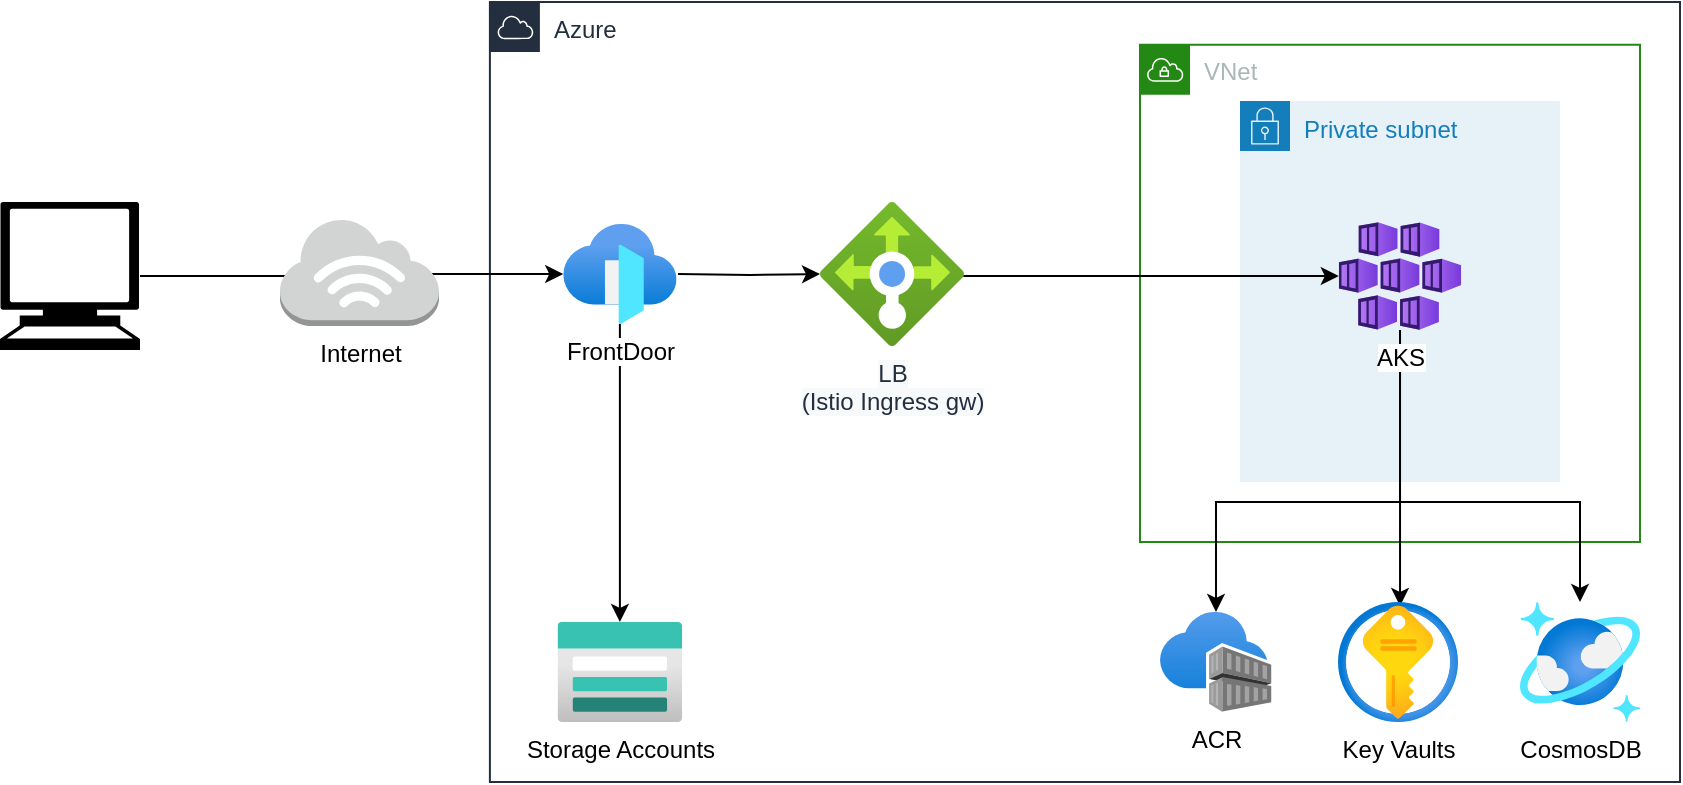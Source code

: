<mxfile pages="7">
    <diagram id="6hGFLwfOUW9BJ-s0fimq" name="全体像">
        <mxGraphModel dx="1512" dy="1682" grid="1" gridSize="10" guides="1" tooltips="1" connect="1" arrows="1" fold="1" page="1" pageScale="1" pageWidth="827" pageHeight="1169" math="0" shadow="0">
            <root>
                <mxCell id="0"/>
                <mxCell id="1" parent="0"/>
                <mxCell id="107" value="Azure" style="points=[[0,0],[0.25,0],[0.5,0],[0.75,0],[1,0],[1,0.25],[1,0.5],[1,0.75],[1,1],[0.75,1],[0.5,1],[0.25,1],[0,1],[0,0.75],[0,0.5],[0,0.25]];outlineConnect=0;gradientColor=none;html=1;whiteSpace=wrap;fontSize=12;fontStyle=0;shape=mxgraph.aws4.group;grIcon=mxgraph.aws4.group_aws_cloud;strokeColor=#232F3E;fillColor=none;verticalAlign=top;align=left;spacingLeft=30;fontColor=#232F3E;dashed=0;" vertex="1" parent="1">
                    <mxGeometry x="944.95" y="-740" width="595.05" height="390" as="geometry"/>
                </mxCell>
                <mxCell id="25" value="VNet" style="points=[[0,0],[0.25,0],[0.5,0],[0.75,0],[1,0],[1,0.25],[1,0.5],[1,0.75],[1,1],[0.75,1],[0.5,1],[0.25,1],[0,1],[0,0.75],[0,0.5],[0,0.25]];outlineConnect=0;gradientColor=none;html=1;whiteSpace=wrap;fontSize=12;fontStyle=0;shape=mxgraph.aws4.group;grIcon=mxgraph.aws4.group_vpc;strokeColor=#248814;fillColor=none;verticalAlign=top;align=left;spacingLeft=30;fontColor=#AAB7B8;dashed=0;" parent="1" vertex="1">
                    <mxGeometry x="1270" y="-718.63" width="250" height="248.63" as="geometry"/>
                </mxCell>
                <mxCell id="92" style="edgeStyle=orthogonalEdgeStyle;rounded=0;orthogonalLoop=1;jettySize=auto;html=1;" parent="1" target="106" edge="1">
                    <mxGeometry relative="1" as="geometry">
                        <mxPoint x="1039" y="-604" as="sourcePoint"/>
                        <mxPoint x="1189.39" y="-604" as="targetPoint"/>
                    </mxGeometry>
                </mxCell>
                <mxCell id="86" value="Private subnet" style="points=[[0,0],[0.25,0],[0.5,0],[0.75,0],[1,0],[1,0.25],[1,0.5],[1,0.75],[1,1],[0.75,1],[0.5,1],[0.25,1],[0,1],[0,0.75],[0,0.5],[0,0.25]];outlineConnect=0;gradientColor=none;html=1;whiteSpace=wrap;fontSize=12;fontStyle=0;shape=mxgraph.aws4.group;grIcon=mxgraph.aws4.group_security_group;grStroke=0;strokeColor=#147EBA;fillColor=#E6F2F8;verticalAlign=top;align=left;spacingLeft=30;fontColor=#147EBA;dashed=0;" parent="1" vertex="1">
                    <mxGeometry x="1320" y="-690.5" width="160" height="190.5" as="geometry"/>
                </mxCell>
                <mxCell id="93" style="edgeStyle=orthogonalEdgeStyle;rounded=0;orthogonalLoop=1;jettySize=auto;html=1;exitX=0.995;exitY=0.514;exitDx=0;exitDy=0;exitPerimeter=0;" parent="1" source="106" target="97" edge="1">
                    <mxGeometry relative="1" as="geometry">
                        <mxPoint x="1260" y="-590" as="sourcePoint"/>
                        <mxPoint x="1370" y="-604" as="targetPoint"/>
                    </mxGeometry>
                </mxCell>
                <mxCell id="96" style="edgeStyle=orthogonalEdgeStyle;rounded=0;orthogonalLoop=1;jettySize=auto;html=1;" parent="1" source="94" target="98" edge="1">
                    <mxGeometry relative="1" as="geometry">
                        <mxPoint x="990" y="-603" as="targetPoint"/>
                    </mxGeometry>
                </mxCell>
                <mxCell id="94" value="" style="shape=mxgraph.signs.tech.computer;html=1;pointerEvents=1;fillColor=#000000;strokeColor=none;verticalLabelPosition=bottom;verticalAlign=top;align=center;" parent="1" vertex="1">
                    <mxGeometry x="700" y="-640" width="70" height="74" as="geometry"/>
                </mxCell>
                <mxCell id="95" value="Internet" style="outlineConnect=0;dashed=0;verticalLabelPosition=bottom;verticalAlign=top;align=center;html=1;shape=mxgraph.aws3.internet_3;fillColor=#D2D3D3;gradientColor=none;" parent="1" vertex="1">
                    <mxGeometry x="840" y="-632" width="79.5" height="54" as="geometry"/>
                </mxCell>
                <mxCell id="108" style="edgeStyle=orthogonalEdgeStyle;rounded=0;orthogonalLoop=1;jettySize=auto;html=1;" edge="1" parent="1" source="97" target="105">
                    <mxGeometry relative="1" as="geometry">
                        <Array as="points">
                            <mxPoint x="1400" y="-490"/>
                            <mxPoint x="1308" y="-490"/>
                        </Array>
                    </mxGeometry>
                </mxCell>
                <mxCell id="109" style="edgeStyle=orthogonalEdgeStyle;rounded=0;orthogonalLoop=1;jettySize=auto;html=1;entryX=0.517;entryY=0.033;entryDx=0;entryDy=0;entryPerimeter=0;" edge="1" parent="1" source="97" target="103">
                    <mxGeometry relative="1" as="geometry"/>
                </mxCell>
                <mxCell id="111" style="edgeStyle=orthogonalEdgeStyle;rounded=0;orthogonalLoop=1;jettySize=auto;html=1;" edge="1" parent="1" source="97" target="104">
                    <mxGeometry relative="1" as="geometry">
                        <Array as="points">
                            <mxPoint x="1400" y="-490"/>
                            <mxPoint x="1490" y="-490"/>
                        </Array>
                    </mxGeometry>
                </mxCell>
                <mxCell id="97" value="AKS" style="aspect=fixed;html=1;points=[];align=center;image;fontSize=12;image=img/lib/azure2/containers/Kubernetes_Services.svg;" vertex="1" parent="1">
                    <mxGeometry x="1369.4" y="-630" width="61.2" height="54" as="geometry"/>
                </mxCell>
                <mxCell id="102" style="edgeStyle=orthogonalEdgeStyle;rounded=0;orthogonalLoop=1;jettySize=auto;html=1;" edge="1" parent="1" source="98" target="99">
                    <mxGeometry relative="1" as="geometry"/>
                </mxCell>
                <mxCell id="98" value="FrontDoor" style="aspect=fixed;html=1;points=[];align=center;image;fontSize=12;image=img/lib/azure2/networking/Front_Doors.svg;" vertex="1" parent="1">
                    <mxGeometry x="981.61" y="-629" width="56.67" height="50" as="geometry"/>
                </mxCell>
                <mxCell id="99" value="Storage Accounts" style="aspect=fixed;html=1;points=[];align=center;image;fontSize=12;image=img/lib/azure2/storage/Storage_Accounts.svg;" vertex="1" parent="1">
                    <mxGeometry x="978.7" y="-430" width="62.5" height="50" as="geometry"/>
                </mxCell>
                <mxCell id="103" value="Key Vaults" style="aspect=fixed;html=1;points=[];align=center;image;fontSize=12;image=img/lib/azure2/security/Key_Vaults.svg;" vertex="1" parent="1">
                    <mxGeometry x="1369" y="-440" width="60" height="60" as="geometry"/>
                </mxCell>
                <mxCell id="104" value="CosmosDB" style="aspect=fixed;html=1;points=[];align=center;image;fontSize=12;image=img/lib/azure2/databases/Azure_Cosmos_DB.svg;" vertex="1" parent="1">
                    <mxGeometry x="1460" y="-440" width="60" height="60" as="geometry"/>
                </mxCell>
                <mxCell id="105" value="ACR" style="aspect=fixed;html=1;points=[];align=center;image;fontSize=12;image=img/lib/azure2/containers/Container_Registries.svg;" vertex="1" parent="1">
                    <mxGeometry x="1280.0" y="-435" width="55.74" height="50" as="geometry"/>
                </mxCell>
                <mxCell id="106" value="&lt;span style=&quot;color: rgb(35 , 47 , 62) ; background-color: rgb(248 , 249 , 250)&quot;&gt;LB&lt;/span&gt;&lt;br style=&quot;color: rgb(35 , 47 , 62) ; background-color: rgb(248 , 249 , 250)&quot;&gt;&lt;span style=&quot;color: rgb(35 , 47 , 62) ; background-color: rgb(248 , 249 , 250)&quot;&gt;(Istio Ingress gw)&lt;/span&gt;" style="aspect=fixed;html=1;points=[];align=center;image;fontSize=12;image=img/lib/azure2/networking/Load_Balancers.svg;" vertex="1" parent="1">
                    <mxGeometry x="1110" y="-640" width="72" height="72" as="geometry"/>
                </mxCell>
            </root>
        </mxGraphModel>
    </diagram>
</mxfile>